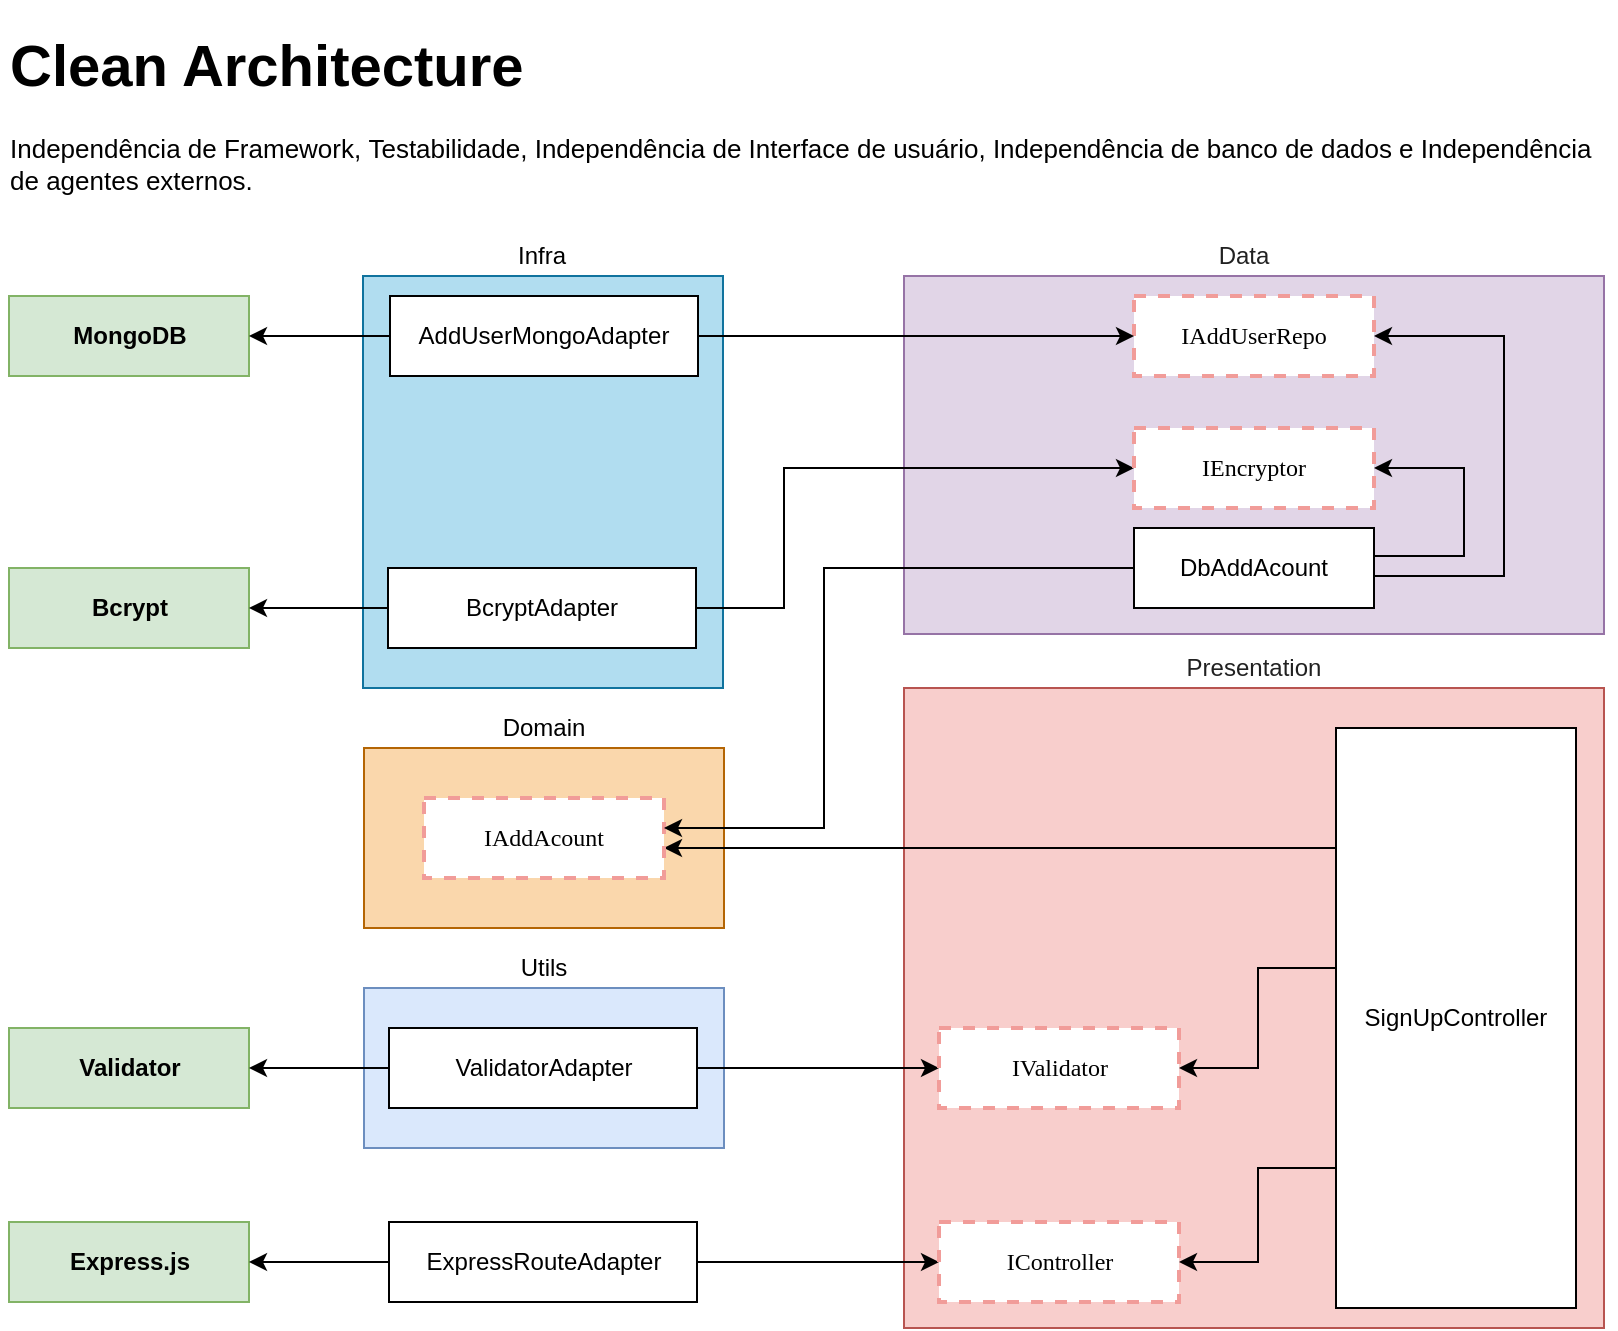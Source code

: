 <mxfile version="13.8.8" type="github">
  <diagram id="trkUmpp96VcX2jbAEm-v" name="Page-1">
    <mxGraphModel dx="1422" dy="762" grid="1" gridSize="10" guides="1" tooltips="1" connect="1" arrows="1" fold="1" page="1" pageScale="1" pageWidth="827" pageHeight="1169" math="0" shadow="0">
      <root>
        <mxCell id="0" />
        <mxCell id="1" parent="0" />
        <mxCell id="cDpcgyHBK7Pu0y06XVpJ-35" value="" style="rounded=0;whiteSpace=wrap;html=1;fillColor=#e1d5e7;strokeColor=#9673a6;" parent="1" vertex="1">
          <mxGeometry x="464" y="140" width="350" height="179" as="geometry" />
        </mxCell>
        <mxCell id="cDpcgyHBK7Pu0y06XVpJ-26" value="" style="rounded=0;whiteSpace=wrap;html=1;fillColor=#fad7ac;strokeColor=#b46504;" parent="1" vertex="1">
          <mxGeometry x="194" y="376" width="180" height="90" as="geometry" />
        </mxCell>
        <mxCell id="cDpcgyHBK7Pu0y06XVpJ-27" value="&lt;div&gt;&lt;span&gt;Domain&lt;/span&gt;&lt;/div&gt;" style="text;html=1;strokeColor=none;fillColor=none;align=center;verticalAlign=middle;whiteSpace=wrap;rounded=0;fontSize=12;" parent="1" vertex="1">
          <mxGeometry x="244" y="356" width="80" height="20" as="geometry" />
        </mxCell>
        <mxCell id="cDpcgyHBK7Pu0y06XVpJ-24" value="" style="rounded=0;whiteSpace=wrap;html=1;fillColor=#dae8fc;strokeColor=#6c8ebf;" parent="1" vertex="1">
          <mxGeometry x="194" y="496" width="180" height="80" as="geometry" />
        </mxCell>
        <mxCell id="cDpcgyHBK7Pu0y06XVpJ-10" value="" style="rounded=0;whiteSpace=wrap;html=1;fillColor=#f8cecc;strokeColor=#b85450;" parent="1" vertex="1">
          <mxGeometry x="464" y="346" width="350" height="320" as="geometry" />
        </mxCell>
        <mxCell id="cDpcgyHBK7Pu0y06XVpJ-29" style="edgeStyle=orthogonalEdgeStyle;rounded=0;orthogonalLoop=1;jettySize=auto;html=1;fontFamily=Verdana;fontSize=12;" parent="1" source="cDpcgyHBK7Pu0y06XVpJ-1" target="cDpcgyHBK7Pu0y06XVpJ-28" edge="1">
          <mxGeometry relative="1" as="geometry">
            <Array as="points">
              <mxPoint x="444" y="426" />
              <mxPoint x="444" y="426" />
            </Array>
          </mxGeometry>
        </mxCell>
        <mxCell id="cDpcgyHBK7Pu0y06XVpJ-31" style="edgeStyle=orthogonalEdgeStyle;rounded=0;orthogonalLoop=1;jettySize=auto;html=1;fontFamily=Verdana;fontSize=12;" parent="1" source="cDpcgyHBK7Pu0y06XVpJ-1" target="cDpcgyHBK7Pu0y06XVpJ-13" edge="1">
          <mxGeometry relative="1" as="geometry">
            <Array as="points">
              <mxPoint x="641" y="586" />
              <mxPoint x="641" y="633" />
            </Array>
          </mxGeometry>
        </mxCell>
        <mxCell id="cDpcgyHBK7Pu0y06XVpJ-32" style="edgeStyle=orthogonalEdgeStyle;rounded=0;orthogonalLoop=1;jettySize=auto;html=1;fontFamily=Verdana;fontSize=12;" parent="1" source="cDpcgyHBK7Pu0y06XVpJ-1" target="cDpcgyHBK7Pu0y06XVpJ-18" edge="1">
          <mxGeometry relative="1" as="geometry">
            <Array as="points">
              <mxPoint x="641" y="486" />
              <mxPoint x="641" y="536" />
            </Array>
          </mxGeometry>
        </mxCell>
        <mxCell id="cDpcgyHBK7Pu0y06XVpJ-1" value="SignUpController" style="rounded=0;whiteSpace=wrap;html=1;gradientDirection=east;" parent="1" vertex="1">
          <mxGeometry x="680" y="366" width="120" height="290" as="geometry" />
        </mxCell>
        <mxCell id="cDpcgyHBK7Pu0y06XVpJ-2" value="MongoDB" style="rounded=0;whiteSpace=wrap;html=1;gradientDirection=east;fillColor=#d5e8d4;strokeColor=#82b366;fontStyle=1" parent="1" vertex="1">
          <mxGeometry x="16.5" y="150" width="120" height="40" as="geometry" />
        </mxCell>
        <mxCell id="cDpcgyHBK7Pu0y06XVpJ-3" value="Validator" style="rounded=0;whiteSpace=wrap;html=1;gradientDirection=east;fillColor=#d5e8d4;strokeColor=#82b366;fontStyle=1" parent="1" vertex="1">
          <mxGeometry x="16.5" y="516" width="120" height="40" as="geometry" />
        </mxCell>
        <mxCell id="cDpcgyHBK7Pu0y06XVpJ-6" value="&lt;h1&gt;&lt;font style=&quot;font-size: 29px&quot;&gt;Clean Architecture&lt;/font&gt;&lt;/h1&gt;&lt;h1 style=&quot;font-size: 13px&quot;&gt;&lt;span style=&quot;font-weight: normal&quot;&gt;&lt;font style=&quot;font-size: 13px&quot;&gt;Independência de Framework,&amp;nbsp;&lt;/font&gt;Testabilidade, Independência de Interface de usuário, Independência de banco de dados e Independência de agentes externos.&lt;/span&gt;&lt;/h1&gt;" style="text;html=1;strokeColor=none;fillColor=none;spacing=5;spacingTop=-20;whiteSpace=wrap;overflow=hidden;rounded=0;" parent="1" vertex="1">
          <mxGeometry x="12" y="12" width="808" height="90" as="geometry" />
        </mxCell>
        <mxCell id="cDpcgyHBK7Pu0y06XVpJ-7" value="&lt;span style=&quot;text-align: left&quot;&gt;Bcrypt&lt;/span&gt;" style="rounded=0;whiteSpace=wrap;html=1;gradientDirection=east;fillColor=#d5e8d4;strokeColor=#82b366;fontStyle=1" parent="1" vertex="1">
          <mxGeometry x="16.5" y="286" width="120" height="40" as="geometry" />
        </mxCell>
        <mxCell id="cDpcgyHBK7Pu0y06XVpJ-8" value="Express.js" style="rounded=0;whiteSpace=wrap;html=1;gradientDirection=east;fillColor=#d5e8d4;strokeColor=#82b366;fontStyle=1" parent="1" vertex="1">
          <mxGeometry x="16.5" y="613" width="120" height="40" as="geometry" />
        </mxCell>
        <mxCell id="cDpcgyHBK7Pu0y06XVpJ-15" style="edgeStyle=orthogonalEdgeStyle;rounded=0;orthogonalLoop=1;jettySize=auto;html=1;fontFamily=Verdana;fontSize=12;" parent="1" source="cDpcgyHBK7Pu0y06XVpJ-9" target="cDpcgyHBK7Pu0y06XVpJ-13" edge="1">
          <mxGeometry relative="1" as="geometry" />
        </mxCell>
        <mxCell id="cDpcgyHBK7Pu0y06XVpJ-22" style="edgeStyle=orthogonalEdgeStyle;rounded=0;orthogonalLoop=1;jettySize=auto;html=1;fontFamily=Verdana;fontSize=12;" parent="1" source="cDpcgyHBK7Pu0y06XVpJ-9" target="cDpcgyHBK7Pu0y06XVpJ-8" edge="1">
          <mxGeometry relative="1" as="geometry" />
        </mxCell>
        <mxCell id="cDpcgyHBK7Pu0y06XVpJ-9" value="ExpressRouteAdapter" style="rounded=0;whiteSpace=wrap;html=1;gradientDirection=east;" parent="1" vertex="1">
          <mxGeometry x="206.5" y="613" width="154" height="40" as="geometry" />
        </mxCell>
        <mxCell id="cDpcgyHBK7Pu0y06XVpJ-11" style="edgeStyle=orthogonalEdgeStyle;rounded=0;orthogonalLoop=1;jettySize=auto;html=1;exitX=0.5;exitY=1;exitDx=0;exitDy=0;" parent="1" source="cDpcgyHBK7Pu0y06XVpJ-9" target="cDpcgyHBK7Pu0y06XVpJ-9" edge="1">
          <mxGeometry relative="1" as="geometry" />
        </mxCell>
        <mxCell id="cDpcgyHBK7Pu0y06XVpJ-12" value="&lt;span style=&quot;color: rgba(0, 0, 0, 0.87); font-size: 12px; text-align: left; background-color: rgb(255, 255, 255);&quot;&gt;Presentation&lt;/span&gt;" style="text;html=1;strokeColor=none;fillColor=none;align=center;verticalAlign=middle;whiteSpace=wrap;rounded=0;fontSize=12;" parent="1" vertex="1">
          <mxGeometry x="599" y="326" width="80" height="20" as="geometry" />
        </mxCell>
        <mxCell id="cDpcgyHBK7Pu0y06XVpJ-13" value="IController" style="rounded=0;whiteSpace=wrap;html=1;gradientDirection=east;fontFamily=Verdana;dashed=1;strokeColor=#F19C99;strokeWidth=2;" parent="1" vertex="1">
          <mxGeometry x="481.5" y="613" width="120" height="40" as="geometry" />
        </mxCell>
        <mxCell id="cDpcgyHBK7Pu0y06XVpJ-20" style="edgeStyle=orthogonalEdgeStyle;rounded=0;orthogonalLoop=1;jettySize=auto;html=1;fontFamily=Verdana;fontSize=12;" parent="1" source="cDpcgyHBK7Pu0y06XVpJ-17" target="cDpcgyHBK7Pu0y06XVpJ-18" edge="1">
          <mxGeometry relative="1" as="geometry" />
        </mxCell>
        <mxCell id="cDpcgyHBK7Pu0y06XVpJ-23" style="edgeStyle=orthogonalEdgeStyle;rounded=0;orthogonalLoop=1;jettySize=auto;html=1;fontFamily=Verdana;fontSize=12;" parent="1" source="cDpcgyHBK7Pu0y06XVpJ-17" target="cDpcgyHBK7Pu0y06XVpJ-3" edge="1">
          <mxGeometry relative="1" as="geometry" />
        </mxCell>
        <mxCell id="cDpcgyHBK7Pu0y06XVpJ-17" value="ValidatorAdapter" style="rounded=0;whiteSpace=wrap;html=1;gradientDirection=east;" parent="1" vertex="1">
          <mxGeometry x="206.5" y="516" width="154" height="40" as="geometry" />
        </mxCell>
        <mxCell id="cDpcgyHBK7Pu0y06XVpJ-18" value="&lt;span style=&quot;&quot;&gt;IValidator&lt;/span&gt;" style="rounded=0;whiteSpace=wrap;html=1;gradientDirection=east;fontFamily=Verdana;dashed=1;strokeColor=#F19C99;strokeWidth=2;" parent="1" vertex="1">
          <mxGeometry x="481.5" y="516" width="120" height="40" as="geometry" />
        </mxCell>
        <mxCell id="cDpcgyHBK7Pu0y06XVpJ-25" value="&lt;div&gt;&lt;span&gt;Utils&lt;/span&gt;&lt;/div&gt;" style="text;html=1;strokeColor=none;fillColor=none;align=center;verticalAlign=middle;whiteSpace=wrap;rounded=0;fontSize=12;" parent="1" vertex="1">
          <mxGeometry x="243.5" y="476" width="80" height="20" as="geometry" />
        </mxCell>
        <mxCell id="cDpcgyHBK7Pu0y06XVpJ-28" value="&lt;span&gt;IAddAcount&lt;/span&gt;" style="rounded=0;whiteSpace=wrap;html=1;gradientDirection=east;fontFamily=Verdana;dashed=1;strokeColor=#F19C99;strokeWidth=2;" parent="1" vertex="1">
          <mxGeometry x="224" y="401" width="120" height="40" as="geometry" />
        </mxCell>
        <mxCell id="cDpcgyHBK7Pu0y06XVpJ-37" value="&lt;span style=&quot;color: rgba(0 , 0 , 0 , 0.87) ; font-size: 12px ; text-align: left ; background-color: rgb(255 , 255 , 255)&quot;&gt;Data&lt;/span&gt;" style="text;html=1;strokeColor=none;fillColor=none;align=center;verticalAlign=middle;whiteSpace=wrap;rounded=0;fontSize=12;" parent="1" vertex="1">
          <mxGeometry x="594" y="120" width="80" height="20" as="geometry" />
        </mxCell>
        <mxCell id="cDpcgyHBK7Pu0y06XVpJ-39" style="edgeStyle=orthogonalEdgeStyle;rounded=0;orthogonalLoop=1;jettySize=auto;html=1;fontFamily=Verdana;fontSize=12;" parent="1" source="cDpcgyHBK7Pu0y06XVpJ-38" target="cDpcgyHBK7Pu0y06XVpJ-28" edge="1">
          <mxGeometry relative="1" as="geometry">
            <Array as="points">
              <mxPoint x="424" y="286" />
              <mxPoint x="424" y="416" />
            </Array>
          </mxGeometry>
        </mxCell>
        <mxCell id="cDpcgyHBK7Pu0y06XVpJ-48" style="edgeStyle=orthogonalEdgeStyle;rounded=0;orthogonalLoop=1;jettySize=auto;html=1;fontFamily=Verdana;fontSize=12;" parent="1" source="cDpcgyHBK7Pu0y06XVpJ-38" target="cDpcgyHBK7Pu0y06XVpJ-47" edge="1">
          <mxGeometry relative="1" as="geometry">
            <Array as="points">
              <mxPoint x="744" y="280" />
              <mxPoint x="744" y="236" />
            </Array>
          </mxGeometry>
        </mxCell>
        <mxCell id="cDpcgyHBK7Pu0y06XVpJ-51" style="edgeStyle=orthogonalEdgeStyle;rounded=0;orthogonalLoop=1;jettySize=auto;html=1;fontFamily=Verdana;fontSize=12;" parent="1" source="cDpcgyHBK7Pu0y06XVpJ-38" target="cDpcgyHBK7Pu0y06XVpJ-50" edge="1">
          <mxGeometry relative="1" as="geometry">
            <Array as="points">
              <mxPoint x="764" y="290" />
              <mxPoint x="764" y="170" />
            </Array>
          </mxGeometry>
        </mxCell>
        <mxCell id="cDpcgyHBK7Pu0y06XVpJ-38" value="&lt;span style=&quot;text-align: left&quot;&gt;DbAddAcount&lt;/span&gt;" style="rounded=0;whiteSpace=wrap;html=1;gradientDirection=east;gradientColor=#ffffff;" parent="1" vertex="1">
          <mxGeometry x="579" y="266" width="120" height="40" as="geometry" />
        </mxCell>
        <mxCell id="cDpcgyHBK7Pu0y06XVpJ-42" value="" style="rounded=0;whiteSpace=wrap;html=1;fillColor=#b1ddf0;strokeColor=#10739e;" parent="1" vertex="1">
          <mxGeometry x="193.5" y="140" width="180" height="206" as="geometry" />
        </mxCell>
        <mxCell id="cDpcgyHBK7Pu0y06XVpJ-46" style="edgeStyle=orthogonalEdgeStyle;rounded=0;orthogonalLoop=1;jettySize=auto;html=1;fontFamily=Verdana;fontSize=12;" parent="1" source="cDpcgyHBK7Pu0y06XVpJ-43" target="cDpcgyHBK7Pu0y06XVpJ-7" edge="1">
          <mxGeometry relative="1" as="geometry" />
        </mxCell>
        <mxCell id="cDpcgyHBK7Pu0y06XVpJ-49" style="edgeStyle=orthogonalEdgeStyle;rounded=0;orthogonalLoop=1;jettySize=auto;html=1;entryX=0;entryY=0.5;entryDx=0;entryDy=0;fontFamily=Verdana;fontSize=12;" parent="1" source="cDpcgyHBK7Pu0y06XVpJ-43" target="cDpcgyHBK7Pu0y06XVpJ-47" edge="1">
          <mxGeometry relative="1" as="geometry">
            <Array as="points">
              <mxPoint x="404" y="306" />
              <mxPoint x="404" y="236" />
            </Array>
          </mxGeometry>
        </mxCell>
        <mxCell id="cDpcgyHBK7Pu0y06XVpJ-43" value="&lt;span style=&quot;text-align: left&quot;&gt;Bcrypt&lt;/span&gt;Adapter" style="rounded=0;whiteSpace=wrap;html=1;gradientDirection=east;" parent="1" vertex="1">
          <mxGeometry x="206" y="286" width="154" height="40" as="geometry" />
        </mxCell>
        <mxCell id="cDpcgyHBK7Pu0y06XVpJ-44" value="&lt;div&gt;&lt;span&gt;Infra&lt;/span&gt;&lt;/div&gt;" style="text;html=1;strokeColor=none;fillColor=none;align=center;verticalAlign=middle;whiteSpace=wrap;rounded=0;fontSize=12;" parent="1" vertex="1">
          <mxGeometry x="243" y="120" width="80" height="20" as="geometry" />
        </mxCell>
        <mxCell id="cDpcgyHBK7Pu0y06XVpJ-47" value="&lt;span&gt;I&lt;/span&gt;&lt;span style=&quot;text-align: left&quot;&gt;Encryptor&lt;/span&gt;" style="rounded=0;whiteSpace=wrap;html=1;gradientDirection=east;fontFamily=Verdana;dashed=1;strokeColor=#F19C99;strokeWidth=2;" parent="1" vertex="1">
          <mxGeometry x="579" y="216" width="120" height="40" as="geometry" />
        </mxCell>
        <mxCell id="cDpcgyHBK7Pu0y06XVpJ-50" value="&lt;span&gt;IAddUserRepo&lt;/span&gt;" style="rounded=0;whiteSpace=wrap;html=1;gradientDirection=east;fontFamily=Verdana;dashed=1;strokeColor=#F19C99;strokeWidth=2;" parent="1" vertex="1">
          <mxGeometry x="579" y="150" width="120" height="40" as="geometry" />
        </mxCell>
        <mxCell id="YCYFyH4mO2eoOBUChsXx-3" style="edgeStyle=orthogonalEdgeStyle;rounded=0;orthogonalLoop=1;jettySize=auto;html=1;" parent="1" source="YCYFyH4mO2eoOBUChsXx-1" target="cDpcgyHBK7Pu0y06XVpJ-2" edge="1">
          <mxGeometry relative="1" as="geometry" />
        </mxCell>
        <mxCell id="YCYFyH4mO2eoOBUChsXx-4" style="edgeStyle=orthogonalEdgeStyle;rounded=0;orthogonalLoop=1;jettySize=auto;html=1;" parent="1" source="YCYFyH4mO2eoOBUChsXx-1" target="cDpcgyHBK7Pu0y06XVpJ-50" edge="1">
          <mxGeometry relative="1" as="geometry" />
        </mxCell>
        <mxCell id="YCYFyH4mO2eoOBUChsXx-1" value="AddUserMongoAdapter" style="rounded=0;whiteSpace=wrap;html=1;gradientDirection=east;" parent="1" vertex="1">
          <mxGeometry x="207" y="150" width="154" height="40" as="geometry" />
        </mxCell>
      </root>
    </mxGraphModel>
  </diagram>
</mxfile>
